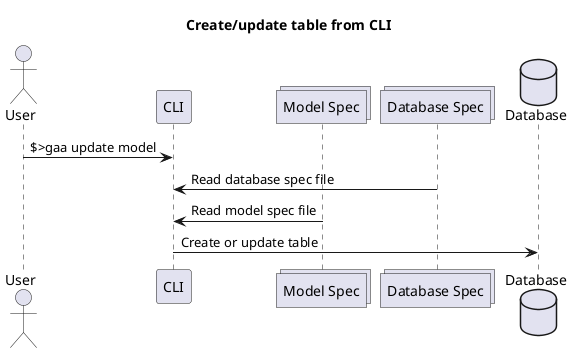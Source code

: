 @startuml create_update_table

title "Create/update table from CLI"

actor User as u
participant CLI as cli
collections "Model Spec" as ms
collections "Database Spec" as dbs
database Database as db

u -> cli : $>gaa update model
cli <- dbs : Read database spec file
cli <- ms : Read model spec file
cli -> db : Create or update table

@enduml
